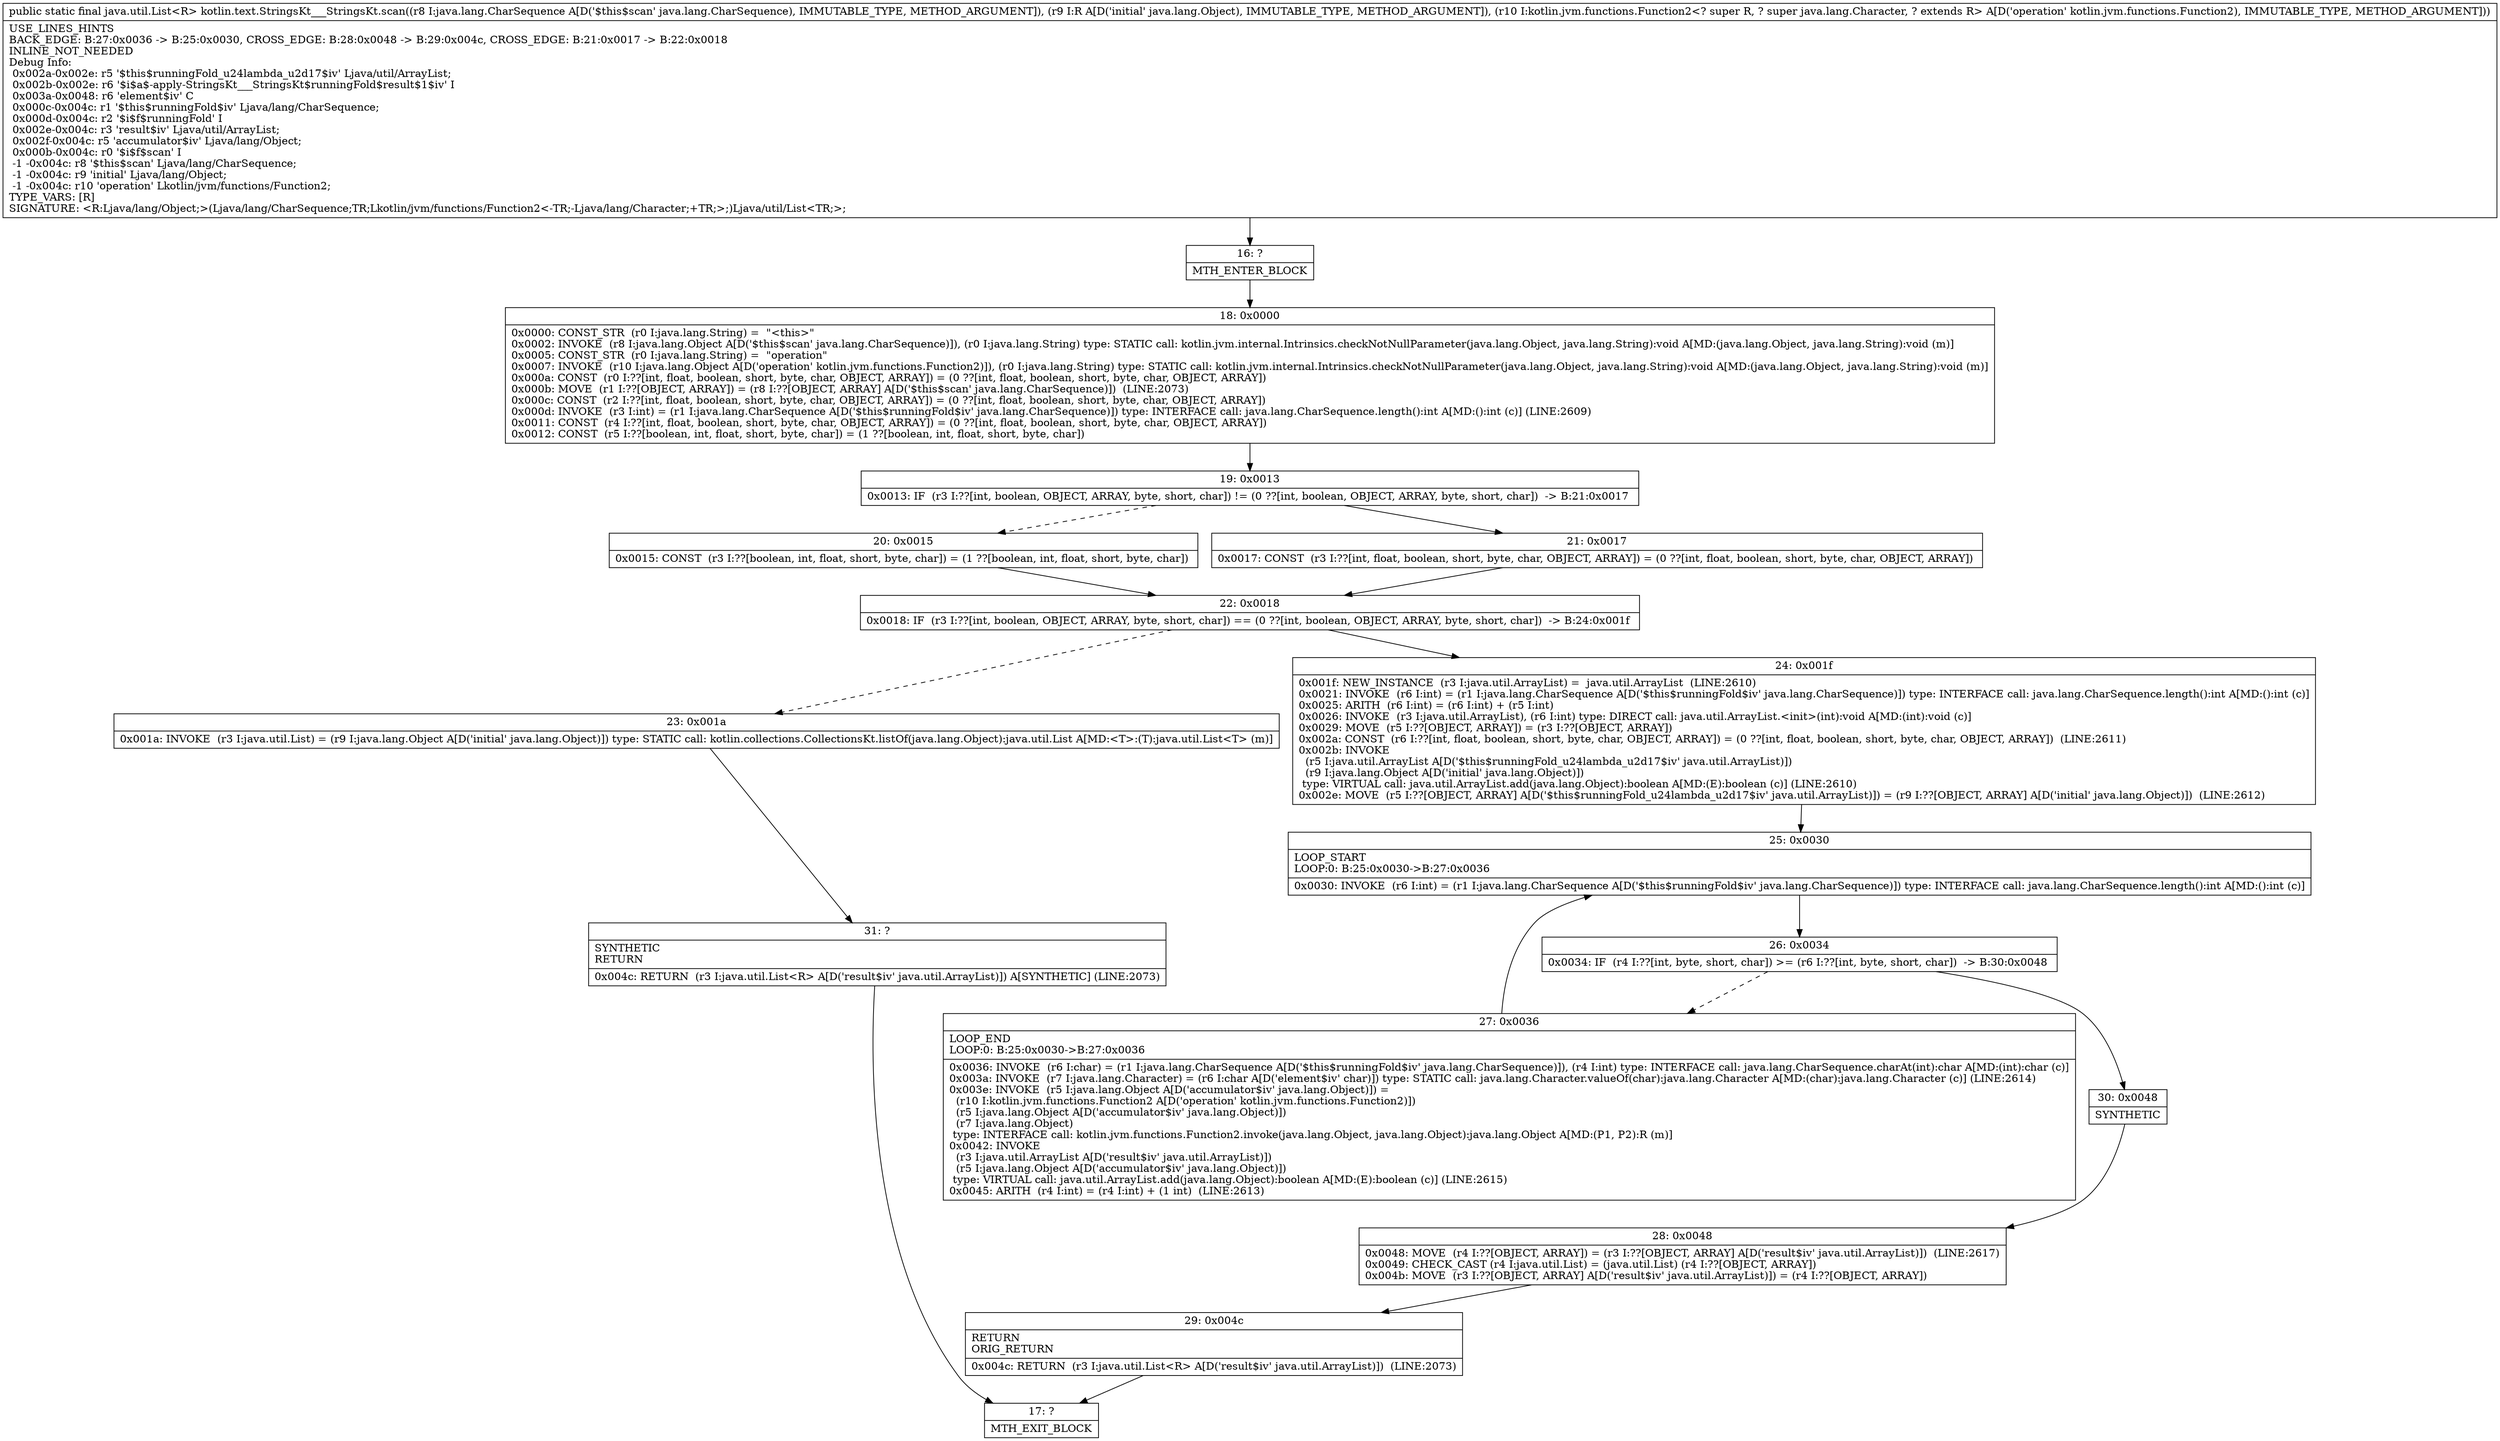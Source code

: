 digraph "CFG forkotlin.text.StringsKt___StringsKt.scan(Ljava\/lang\/CharSequence;Ljava\/lang\/Object;Lkotlin\/jvm\/functions\/Function2;)Ljava\/util\/List;" {
Node_16 [shape=record,label="{16\:\ ?|MTH_ENTER_BLOCK\l}"];
Node_18 [shape=record,label="{18\:\ 0x0000|0x0000: CONST_STR  (r0 I:java.lang.String) =  \"\<this\>\" \l0x0002: INVOKE  (r8 I:java.lang.Object A[D('$this$scan' java.lang.CharSequence)]), (r0 I:java.lang.String) type: STATIC call: kotlin.jvm.internal.Intrinsics.checkNotNullParameter(java.lang.Object, java.lang.String):void A[MD:(java.lang.Object, java.lang.String):void (m)]\l0x0005: CONST_STR  (r0 I:java.lang.String) =  \"operation\" \l0x0007: INVOKE  (r10 I:java.lang.Object A[D('operation' kotlin.jvm.functions.Function2)]), (r0 I:java.lang.String) type: STATIC call: kotlin.jvm.internal.Intrinsics.checkNotNullParameter(java.lang.Object, java.lang.String):void A[MD:(java.lang.Object, java.lang.String):void (m)]\l0x000a: CONST  (r0 I:??[int, float, boolean, short, byte, char, OBJECT, ARRAY]) = (0 ??[int, float, boolean, short, byte, char, OBJECT, ARRAY]) \l0x000b: MOVE  (r1 I:??[OBJECT, ARRAY]) = (r8 I:??[OBJECT, ARRAY] A[D('$this$scan' java.lang.CharSequence)])  (LINE:2073)\l0x000c: CONST  (r2 I:??[int, float, boolean, short, byte, char, OBJECT, ARRAY]) = (0 ??[int, float, boolean, short, byte, char, OBJECT, ARRAY]) \l0x000d: INVOKE  (r3 I:int) = (r1 I:java.lang.CharSequence A[D('$this$runningFold$iv' java.lang.CharSequence)]) type: INTERFACE call: java.lang.CharSequence.length():int A[MD:():int (c)] (LINE:2609)\l0x0011: CONST  (r4 I:??[int, float, boolean, short, byte, char, OBJECT, ARRAY]) = (0 ??[int, float, boolean, short, byte, char, OBJECT, ARRAY]) \l0x0012: CONST  (r5 I:??[boolean, int, float, short, byte, char]) = (1 ??[boolean, int, float, short, byte, char]) \l}"];
Node_19 [shape=record,label="{19\:\ 0x0013|0x0013: IF  (r3 I:??[int, boolean, OBJECT, ARRAY, byte, short, char]) != (0 ??[int, boolean, OBJECT, ARRAY, byte, short, char])  \-\> B:21:0x0017 \l}"];
Node_20 [shape=record,label="{20\:\ 0x0015|0x0015: CONST  (r3 I:??[boolean, int, float, short, byte, char]) = (1 ??[boolean, int, float, short, byte, char]) \l}"];
Node_22 [shape=record,label="{22\:\ 0x0018|0x0018: IF  (r3 I:??[int, boolean, OBJECT, ARRAY, byte, short, char]) == (0 ??[int, boolean, OBJECT, ARRAY, byte, short, char])  \-\> B:24:0x001f \l}"];
Node_23 [shape=record,label="{23\:\ 0x001a|0x001a: INVOKE  (r3 I:java.util.List) = (r9 I:java.lang.Object A[D('initial' java.lang.Object)]) type: STATIC call: kotlin.collections.CollectionsKt.listOf(java.lang.Object):java.util.List A[MD:\<T\>:(T):java.util.List\<T\> (m)]\l}"];
Node_31 [shape=record,label="{31\:\ ?|SYNTHETIC\lRETURN\l|0x004c: RETURN  (r3 I:java.util.List\<R\> A[D('result$iv' java.util.ArrayList)]) A[SYNTHETIC] (LINE:2073)\l}"];
Node_17 [shape=record,label="{17\:\ ?|MTH_EXIT_BLOCK\l}"];
Node_24 [shape=record,label="{24\:\ 0x001f|0x001f: NEW_INSTANCE  (r3 I:java.util.ArrayList) =  java.util.ArrayList  (LINE:2610)\l0x0021: INVOKE  (r6 I:int) = (r1 I:java.lang.CharSequence A[D('$this$runningFold$iv' java.lang.CharSequence)]) type: INTERFACE call: java.lang.CharSequence.length():int A[MD:():int (c)]\l0x0025: ARITH  (r6 I:int) = (r6 I:int) + (r5 I:int) \l0x0026: INVOKE  (r3 I:java.util.ArrayList), (r6 I:int) type: DIRECT call: java.util.ArrayList.\<init\>(int):void A[MD:(int):void (c)]\l0x0029: MOVE  (r5 I:??[OBJECT, ARRAY]) = (r3 I:??[OBJECT, ARRAY]) \l0x002a: CONST  (r6 I:??[int, float, boolean, short, byte, char, OBJECT, ARRAY]) = (0 ??[int, float, boolean, short, byte, char, OBJECT, ARRAY])  (LINE:2611)\l0x002b: INVOKE  \l  (r5 I:java.util.ArrayList A[D('$this$runningFold_u24lambda_u2d17$iv' java.util.ArrayList)])\l  (r9 I:java.lang.Object A[D('initial' java.lang.Object)])\l type: VIRTUAL call: java.util.ArrayList.add(java.lang.Object):boolean A[MD:(E):boolean (c)] (LINE:2610)\l0x002e: MOVE  (r5 I:??[OBJECT, ARRAY] A[D('$this$runningFold_u24lambda_u2d17$iv' java.util.ArrayList)]) = (r9 I:??[OBJECT, ARRAY] A[D('initial' java.lang.Object)])  (LINE:2612)\l}"];
Node_25 [shape=record,label="{25\:\ 0x0030|LOOP_START\lLOOP:0: B:25:0x0030\-\>B:27:0x0036\l|0x0030: INVOKE  (r6 I:int) = (r1 I:java.lang.CharSequence A[D('$this$runningFold$iv' java.lang.CharSequence)]) type: INTERFACE call: java.lang.CharSequence.length():int A[MD:():int (c)]\l}"];
Node_26 [shape=record,label="{26\:\ 0x0034|0x0034: IF  (r4 I:??[int, byte, short, char]) \>= (r6 I:??[int, byte, short, char])  \-\> B:30:0x0048 \l}"];
Node_27 [shape=record,label="{27\:\ 0x0036|LOOP_END\lLOOP:0: B:25:0x0030\-\>B:27:0x0036\l|0x0036: INVOKE  (r6 I:char) = (r1 I:java.lang.CharSequence A[D('$this$runningFold$iv' java.lang.CharSequence)]), (r4 I:int) type: INTERFACE call: java.lang.CharSequence.charAt(int):char A[MD:(int):char (c)]\l0x003a: INVOKE  (r7 I:java.lang.Character) = (r6 I:char A[D('element$iv' char)]) type: STATIC call: java.lang.Character.valueOf(char):java.lang.Character A[MD:(char):java.lang.Character (c)] (LINE:2614)\l0x003e: INVOKE  (r5 I:java.lang.Object A[D('accumulator$iv' java.lang.Object)]) = \l  (r10 I:kotlin.jvm.functions.Function2 A[D('operation' kotlin.jvm.functions.Function2)])\l  (r5 I:java.lang.Object A[D('accumulator$iv' java.lang.Object)])\l  (r7 I:java.lang.Object)\l type: INTERFACE call: kotlin.jvm.functions.Function2.invoke(java.lang.Object, java.lang.Object):java.lang.Object A[MD:(P1, P2):R (m)]\l0x0042: INVOKE  \l  (r3 I:java.util.ArrayList A[D('result$iv' java.util.ArrayList)])\l  (r5 I:java.lang.Object A[D('accumulator$iv' java.lang.Object)])\l type: VIRTUAL call: java.util.ArrayList.add(java.lang.Object):boolean A[MD:(E):boolean (c)] (LINE:2615)\l0x0045: ARITH  (r4 I:int) = (r4 I:int) + (1 int)  (LINE:2613)\l}"];
Node_30 [shape=record,label="{30\:\ 0x0048|SYNTHETIC\l}"];
Node_28 [shape=record,label="{28\:\ 0x0048|0x0048: MOVE  (r4 I:??[OBJECT, ARRAY]) = (r3 I:??[OBJECT, ARRAY] A[D('result$iv' java.util.ArrayList)])  (LINE:2617)\l0x0049: CHECK_CAST (r4 I:java.util.List) = (java.util.List) (r4 I:??[OBJECT, ARRAY]) \l0x004b: MOVE  (r3 I:??[OBJECT, ARRAY] A[D('result$iv' java.util.ArrayList)]) = (r4 I:??[OBJECT, ARRAY]) \l}"];
Node_29 [shape=record,label="{29\:\ 0x004c|RETURN\lORIG_RETURN\l|0x004c: RETURN  (r3 I:java.util.List\<R\> A[D('result$iv' java.util.ArrayList)])  (LINE:2073)\l}"];
Node_21 [shape=record,label="{21\:\ 0x0017|0x0017: CONST  (r3 I:??[int, float, boolean, short, byte, char, OBJECT, ARRAY]) = (0 ??[int, float, boolean, short, byte, char, OBJECT, ARRAY]) \l}"];
MethodNode[shape=record,label="{public static final java.util.List\<R\> kotlin.text.StringsKt___StringsKt.scan((r8 I:java.lang.CharSequence A[D('$this$scan' java.lang.CharSequence), IMMUTABLE_TYPE, METHOD_ARGUMENT]), (r9 I:R A[D('initial' java.lang.Object), IMMUTABLE_TYPE, METHOD_ARGUMENT]), (r10 I:kotlin.jvm.functions.Function2\<? super R, ? super java.lang.Character, ? extends R\> A[D('operation' kotlin.jvm.functions.Function2), IMMUTABLE_TYPE, METHOD_ARGUMENT]))  | USE_LINES_HINTS\lBACK_EDGE: B:27:0x0036 \-\> B:25:0x0030, CROSS_EDGE: B:28:0x0048 \-\> B:29:0x004c, CROSS_EDGE: B:21:0x0017 \-\> B:22:0x0018\lINLINE_NOT_NEEDED\lDebug Info:\l  0x002a\-0x002e: r5 '$this$runningFold_u24lambda_u2d17$iv' Ljava\/util\/ArrayList;\l  0x002b\-0x002e: r6 '$i$a$\-apply\-StringsKt___StringsKt$runningFold$result$1$iv' I\l  0x003a\-0x0048: r6 'element$iv' C\l  0x000c\-0x004c: r1 '$this$runningFold$iv' Ljava\/lang\/CharSequence;\l  0x000d\-0x004c: r2 '$i$f$runningFold' I\l  0x002e\-0x004c: r3 'result$iv' Ljava\/util\/ArrayList;\l  0x002f\-0x004c: r5 'accumulator$iv' Ljava\/lang\/Object;\l  0x000b\-0x004c: r0 '$i$f$scan' I\l  \-1 \-0x004c: r8 '$this$scan' Ljava\/lang\/CharSequence;\l  \-1 \-0x004c: r9 'initial' Ljava\/lang\/Object;\l  \-1 \-0x004c: r10 'operation' Lkotlin\/jvm\/functions\/Function2;\lTYPE_VARS: [R]\lSIGNATURE: \<R:Ljava\/lang\/Object;\>(Ljava\/lang\/CharSequence;TR;Lkotlin\/jvm\/functions\/Function2\<\-TR;\-Ljava\/lang\/Character;+TR;\>;)Ljava\/util\/List\<TR;\>;\l}"];
MethodNode -> Node_16;Node_16 -> Node_18;
Node_18 -> Node_19;
Node_19 -> Node_20[style=dashed];
Node_19 -> Node_21;
Node_20 -> Node_22;
Node_22 -> Node_23[style=dashed];
Node_22 -> Node_24;
Node_23 -> Node_31;
Node_31 -> Node_17;
Node_24 -> Node_25;
Node_25 -> Node_26;
Node_26 -> Node_27[style=dashed];
Node_26 -> Node_30;
Node_27 -> Node_25;
Node_30 -> Node_28;
Node_28 -> Node_29;
Node_29 -> Node_17;
Node_21 -> Node_22;
}

